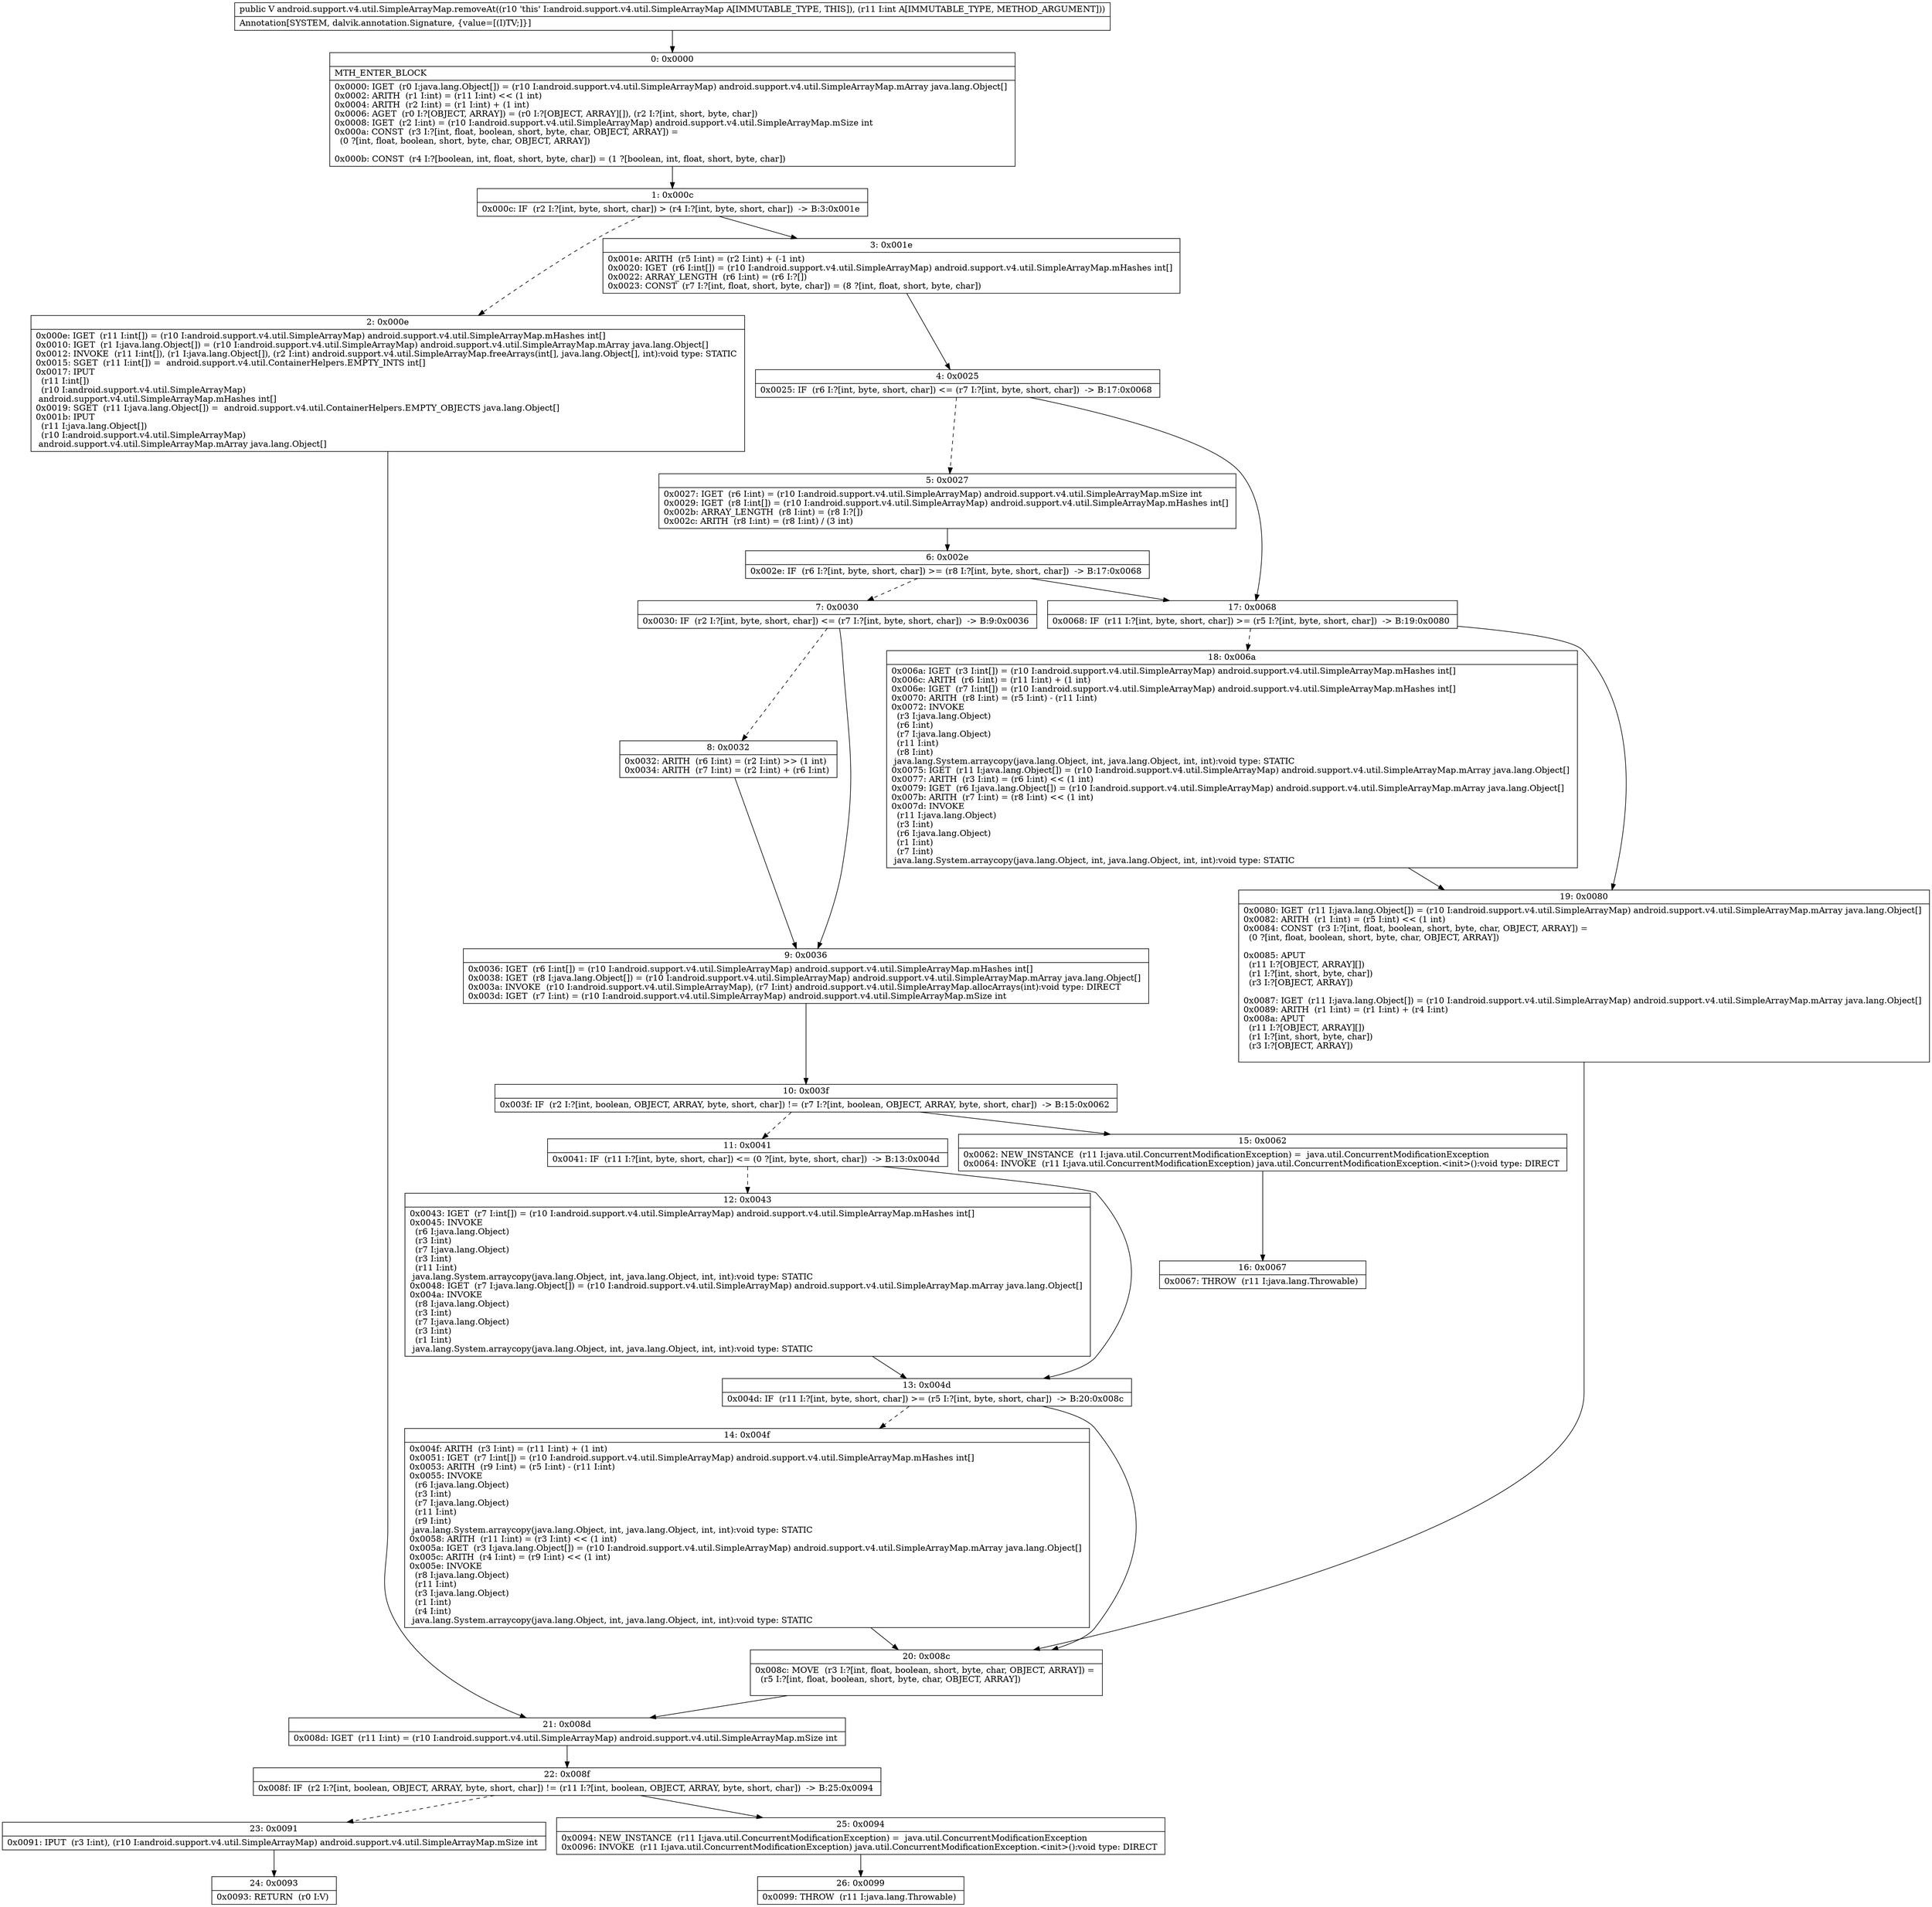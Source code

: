 digraph "CFG forandroid.support.v4.util.SimpleArrayMap.removeAt(I)Ljava\/lang\/Object;" {
Node_0 [shape=record,label="{0\:\ 0x0000|MTH_ENTER_BLOCK\l|0x0000: IGET  (r0 I:java.lang.Object[]) = (r10 I:android.support.v4.util.SimpleArrayMap) android.support.v4.util.SimpleArrayMap.mArray java.lang.Object[] \l0x0002: ARITH  (r1 I:int) = (r11 I:int) \<\< (1 int) \l0x0004: ARITH  (r2 I:int) = (r1 I:int) + (1 int) \l0x0006: AGET  (r0 I:?[OBJECT, ARRAY]) = (r0 I:?[OBJECT, ARRAY][]), (r2 I:?[int, short, byte, char]) \l0x0008: IGET  (r2 I:int) = (r10 I:android.support.v4.util.SimpleArrayMap) android.support.v4.util.SimpleArrayMap.mSize int \l0x000a: CONST  (r3 I:?[int, float, boolean, short, byte, char, OBJECT, ARRAY]) = \l  (0 ?[int, float, boolean, short, byte, char, OBJECT, ARRAY])\l \l0x000b: CONST  (r4 I:?[boolean, int, float, short, byte, char]) = (1 ?[boolean, int, float, short, byte, char]) \l}"];
Node_1 [shape=record,label="{1\:\ 0x000c|0x000c: IF  (r2 I:?[int, byte, short, char]) \> (r4 I:?[int, byte, short, char])  \-\> B:3:0x001e \l}"];
Node_2 [shape=record,label="{2\:\ 0x000e|0x000e: IGET  (r11 I:int[]) = (r10 I:android.support.v4.util.SimpleArrayMap) android.support.v4.util.SimpleArrayMap.mHashes int[] \l0x0010: IGET  (r1 I:java.lang.Object[]) = (r10 I:android.support.v4.util.SimpleArrayMap) android.support.v4.util.SimpleArrayMap.mArray java.lang.Object[] \l0x0012: INVOKE  (r11 I:int[]), (r1 I:java.lang.Object[]), (r2 I:int) android.support.v4.util.SimpleArrayMap.freeArrays(int[], java.lang.Object[], int):void type: STATIC \l0x0015: SGET  (r11 I:int[]) =  android.support.v4.util.ContainerHelpers.EMPTY_INTS int[] \l0x0017: IPUT  \l  (r11 I:int[])\l  (r10 I:android.support.v4.util.SimpleArrayMap)\l android.support.v4.util.SimpleArrayMap.mHashes int[] \l0x0019: SGET  (r11 I:java.lang.Object[]) =  android.support.v4.util.ContainerHelpers.EMPTY_OBJECTS java.lang.Object[] \l0x001b: IPUT  \l  (r11 I:java.lang.Object[])\l  (r10 I:android.support.v4.util.SimpleArrayMap)\l android.support.v4.util.SimpleArrayMap.mArray java.lang.Object[] \l}"];
Node_3 [shape=record,label="{3\:\ 0x001e|0x001e: ARITH  (r5 I:int) = (r2 I:int) + (\-1 int) \l0x0020: IGET  (r6 I:int[]) = (r10 I:android.support.v4.util.SimpleArrayMap) android.support.v4.util.SimpleArrayMap.mHashes int[] \l0x0022: ARRAY_LENGTH  (r6 I:int) = (r6 I:?[]) \l0x0023: CONST  (r7 I:?[int, float, short, byte, char]) = (8 ?[int, float, short, byte, char]) \l}"];
Node_4 [shape=record,label="{4\:\ 0x0025|0x0025: IF  (r6 I:?[int, byte, short, char]) \<= (r7 I:?[int, byte, short, char])  \-\> B:17:0x0068 \l}"];
Node_5 [shape=record,label="{5\:\ 0x0027|0x0027: IGET  (r6 I:int) = (r10 I:android.support.v4.util.SimpleArrayMap) android.support.v4.util.SimpleArrayMap.mSize int \l0x0029: IGET  (r8 I:int[]) = (r10 I:android.support.v4.util.SimpleArrayMap) android.support.v4.util.SimpleArrayMap.mHashes int[] \l0x002b: ARRAY_LENGTH  (r8 I:int) = (r8 I:?[]) \l0x002c: ARITH  (r8 I:int) = (r8 I:int) \/ (3 int) \l}"];
Node_6 [shape=record,label="{6\:\ 0x002e|0x002e: IF  (r6 I:?[int, byte, short, char]) \>= (r8 I:?[int, byte, short, char])  \-\> B:17:0x0068 \l}"];
Node_7 [shape=record,label="{7\:\ 0x0030|0x0030: IF  (r2 I:?[int, byte, short, char]) \<= (r7 I:?[int, byte, short, char])  \-\> B:9:0x0036 \l}"];
Node_8 [shape=record,label="{8\:\ 0x0032|0x0032: ARITH  (r6 I:int) = (r2 I:int) \>\> (1 int) \l0x0034: ARITH  (r7 I:int) = (r2 I:int) + (r6 I:int) \l}"];
Node_9 [shape=record,label="{9\:\ 0x0036|0x0036: IGET  (r6 I:int[]) = (r10 I:android.support.v4.util.SimpleArrayMap) android.support.v4.util.SimpleArrayMap.mHashes int[] \l0x0038: IGET  (r8 I:java.lang.Object[]) = (r10 I:android.support.v4.util.SimpleArrayMap) android.support.v4.util.SimpleArrayMap.mArray java.lang.Object[] \l0x003a: INVOKE  (r10 I:android.support.v4.util.SimpleArrayMap), (r7 I:int) android.support.v4.util.SimpleArrayMap.allocArrays(int):void type: DIRECT \l0x003d: IGET  (r7 I:int) = (r10 I:android.support.v4.util.SimpleArrayMap) android.support.v4.util.SimpleArrayMap.mSize int \l}"];
Node_10 [shape=record,label="{10\:\ 0x003f|0x003f: IF  (r2 I:?[int, boolean, OBJECT, ARRAY, byte, short, char]) != (r7 I:?[int, boolean, OBJECT, ARRAY, byte, short, char])  \-\> B:15:0x0062 \l}"];
Node_11 [shape=record,label="{11\:\ 0x0041|0x0041: IF  (r11 I:?[int, byte, short, char]) \<= (0 ?[int, byte, short, char])  \-\> B:13:0x004d \l}"];
Node_12 [shape=record,label="{12\:\ 0x0043|0x0043: IGET  (r7 I:int[]) = (r10 I:android.support.v4.util.SimpleArrayMap) android.support.v4.util.SimpleArrayMap.mHashes int[] \l0x0045: INVOKE  \l  (r6 I:java.lang.Object)\l  (r3 I:int)\l  (r7 I:java.lang.Object)\l  (r3 I:int)\l  (r11 I:int)\l java.lang.System.arraycopy(java.lang.Object, int, java.lang.Object, int, int):void type: STATIC \l0x0048: IGET  (r7 I:java.lang.Object[]) = (r10 I:android.support.v4.util.SimpleArrayMap) android.support.v4.util.SimpleArrayMap.mArray java.lang.Object[] \l0x004a: INVOKE  \l  (r8 I:java.lang.Object)\l  (r3 I:int)\l  (r7 I:java.lang.Object)\l  (r3 I:int)\l  (r1 I:int)\l java.lang.System.arraycopy(java.lang.Object, int, java.lang.Object, int, int):void type: STATIC \l}"];
Node_13 [shape=record,label="{13\:\ 0x004d|0x004d: IF  (r11 I:?[int, byte, short, char]) \>= (r5 I:?[int, byte, short, char])  \-\> B:20:0x008c \l}"];
Node_14 [shape=record,label="{14\:\ 0x004f|0x004f: ARITH  (r3 I:int) = (r11 I:int) + (1 int) \l0x0051: IGET  (r7 I:int[]) = (r10 I:android.support.v4.util.SimpleArrayMap) android.support.v4.util.SimpleArrayMap.mHashes int[] \l0x0053: ARITH  (r9 I:int) = (r5 I:int) \- (r11 I:int) \l0x0055: INVOKE  \l  (r6 I:java.lang.Object)\l  (r3 I:int)\l  (r7 I:java.lang.Object)\l  (r11 I:int)\l  (r9 I:int)\l java.lang.System.arraycopy(java.lang.Object, int, java.lang.Object, int, int):void type: STATIC \l0x0058: ARITH  (r11 I:int) = (r3 I:int) \<\< (1 int) \l0x005a: IGET  (r3 I:java.lang.Object[]) = (r10 I:android.support.v4.util.SimpleArrayMap) android.support.v4.util.SimpleArrayMap.mArray java.lang.Object[] \l0x005c: ARITH  (r4 I:int) = (r9 I:int) \<\< (1 int) \l0x005e: INVOKE  \l  (r8 I:java.lang.Object)\l  (r11 I:int)\l  (r3 I:java.lang.Object)\l  (r1 I:int)\l  (r4 I:int)\l java.lang.System.arraycopy(java.lang.Object, int, java.lang.Object, int, int):void type: STATIC \l}"];
Node_15 [shape=record,label="{15\:\ 0x0062|0x0062: NEW_INSTANCE  (r11 I:java.util.ConcurrentModificationException) =  java.util.ConcurrentModificationException \l0x0064: INVOKE  (r11 I:java.util.ConcurrentModificationException) java.util.ConcurrentModificationException.\<init\>():void type: DIRECT \l}"];
Node_16 [shape=record,label="{16\:\ 0x0067|0x0067: THROW  (r11 I:java.lang.Throwable) \l}"];
Node_17 [shape=record,label="{17\:\ 0x0068|0x0068: IF  (r11 I:?[int, byte, short, char]) \>= (r5 I:?[int, byte, short, char])  \-\> B:19:0x0080 \l}"];
Node_18 [shape=record,label="{18\:\ 0x006a|0x006a: IGET  (r3 I:int[]) = (r10 I:android.support.v4.util.SimpleArrayMap) android.support.v4.util.SimpleArrayMap.mHashes int[] \l0x006c: ARITH  (r6 I:int) = (r11 I:int) + (1 int) \l0x006e: IGET  (r7 I:int[]) = (r10 I:android.support.v4.util.SimpleArrayMap) android.support.v4.util.SimpleArrayMap.mHashes int[] \l0x0070: ARITH  (r8 I:int) = (r5 I:int) \- (r11 I:int) \l0x0072: INVOKE  \l  (r3 I:java.lang.Object)\l  (r6 I:int)\l  (r7 I:java.lang.Object)\l  (r11 I:int)\l  (r8 I:int)\l java.lang.System.arraycopy(java.lang.Object, int, java.lang.Object, int, int):void type: STATIC \l0x0075: IGET  (r11 I:java.lang.Object[]) = (r10 I:android.support.v4.util.SimpleArrayMap) android.support.v4.util.SimpleArrayMap.mArray java.lang.Object[] \l0x0077: ARITH  (r3 I:int) = (r6 I:int) \<\< (1 int) \l0x0079: IGET  (r6 I:java.lang.Object[]) = (r10 I:android.support.v4.util.SimpleArrayMap) android.support.v4.util.SimpleArrayMap.mArray java.lang.Object[] \l0x007b: ARITH  (r7 I:int) = (r8 I:int) \<\< (1 int) \l0x007d: INVOKE  \l  (r11 I:java.lang.Object)\l  (r3 I:int)\l  (r6 I:java.lang.Object)\l  (r1 I:int)\l  (r7 I:int)\l java.lang.System.arraycopy(java.lang.Object, int, java.lang.Object, int, int):void type: STATIC \l}"];
Node_19 [shape=record,label="{19\:\ 0x0080|0x0080: IGET  (r11 I:java.lang.Object[]) = (r10 I:android.support.v4.util.SimpleArrayMap) android.support.v4.util.SimpleArrayMap.mArray java.lang.Object[] \l0x0082: ARITH  (r1 I:int) = (r5 I:int) \<\< (1 int) \l0x0084: CONST  (r3 I:?[int, float, boolean, short, byte, char, OBJECT, ARRAY]) = \l  (0 ?[int, float, boolean, short, byte, char, OBJECT, ARRAY])\l \l0x0085: APUT  \l  (r11 I:?[OBJECT, ARRAY][])\l  (r1 I:?[int, short, byte, char])\l  (r3 I:?[OBJECT, ARRAY])\l \l0x0087: IGET  (r11 I:java.lang.Object[]) = (r10 I:android.support.v4.util.SimpleArrayMap) android.support.v4.util.SimpleArrayMap.mArray java.lang.Object[] \l0x0089: ARITH  (r1 I:int) = (r1 I:int) + (r4 I:int) \l0x008a: APUT  \l  (r11 I:?[OBJECT, ARRAY][])\l  (r1 I:?[int, short, byte, char])\l  (r3 I:?[OBJECT, ARRAY])\l \l}"];
Node_20 [shape=record,label="{20\:\ 0x008c|0x008c: MOVE  (r3 I:?[int, float, boolean, short, byte, char, OBJECT, ARRAY]) = \l  (r5 I:?[int, float, boolean, short, byte, char, OBJECT, ARRAY])\l \l}"];
Node_21 [shape=record,label="{21\:\ 0x008d|0x008d: IGET  (r11 I:int) = (r10 I:android.support.v4.util.SimpleArrayMap) android.support.v4.util.SimpleArrayMap.mSize int \l}"];
Node_22 [shape=record,label="{22\:\ 0x008f|0x008f: IF  (r2 I:?[int, boolean, OBJECT, ARRAY, byte, short, char]) != (r11 I:?[int, boolean, OBJECT, ARRAY, byte, short, char])  \-\> B:25:0x0094 \l}"];
Node_23 [shape=record,label="{23\:\ 0x0091|0x0091: IPUT  (r3 I:int), (r10 I:android.support.v4.util.SimpleArrayMap) android.support.v4.util.SimpleArrayMap.mSize int \l}"];
Node_24 [shape=record,label="{24\:\ 0x0093|0x0093: RETURN  (r0 I:V) \l}"];
Node_25 [shape=record,label="{25\:\ 0x0094|0x0094: NEW_INSTANCE  (r11 I:java.util.ConcurrentModificationException) =  java.util.ConcurrentModificationException \l0x0096: INVOKE  (r11 I:java.util.ConcurrentModificationException) java.util.ConcurrentModificationException.\<init\>():void type: DIRECT \l}"];
Node_26 [shape=record,label="{26\:\ 0x0099|0x0099: THROW  (r11 I:java.lang.Throwable) \l}"];
MethodNode[shape=record,label="{public V android.support.v4.util.SimpleArrayMap.removeAt((r10 'this' I:android.support.v4.util.SimpleArrayMap A[IMMUTABLE_TYPE, THIS]), (r11 I:int A[IMMUTABLE_TYPE, METHOD_ARGUMENT]))  | Annotation[SYSTEM, dalvik.annotation.Signature, \{value=[(I)TV;]\}]\l}"];
MethodNode -> Node_0;
Node_0 -> Node_1;
Node_1 -> Node_2[style=dashed];
Node_1 -> Node_3;
Node_2 -> Node_21;
Node_3 -> Node_4;
Node_4 -> Node_5[style=dashed];
Node_4 -> Node_17;
Node_5 -> Node_6;
Node_6 -> Node_7[style=dashed];
Node_6 -> Node_17;
Node_7 -> Node_8[style=dashed];
Node_7 -> Node_9;
Node_8 -> Node_9;
Node_9 -> Node_10;
Node_10 -> Node_11[style=dashed];
Node_10 -> Node_15;
Node_11 -> Node_12[style=dashed];
Node_11 -> Node_13;
Node_12 -> Node_13;
Node_13 -> Node_14[style=dashed];
Node_13 -> Node_20;
Node_14 -> Node_20;
Node_15 -> Node_16;
Node_17 -> Node_18[style=dashed];
Node_17 -> Node_19;
Node_18 -> Node_19;
Node_19 -> Node_20;
Node_20 -> Node_21;
Node_21 -> Node_22;
Node_22 -> Node_23[style=dashed];
Node_22 -> Node_25;
Node_23 -> Node_24;
Node_25 -> Node_26;
}

